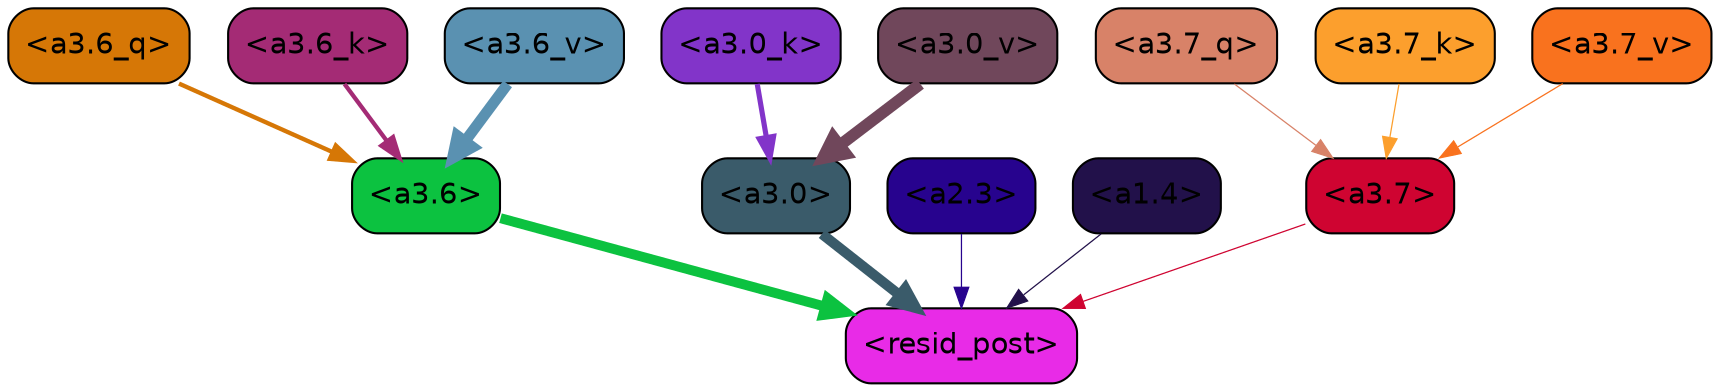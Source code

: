 strict digraph "" {
	graph [bgcolor=transparent,
		layout=dot,
		overlap=false,
		splines=true
	];
	"<a3.7>"	[color=black,
		fillcolor="#cf0431",
		fontname=Helvetica,
		shape=box,
		style="filled, rounded"];
	"<resid_post>"	[color=black,
		fillcolor="#e82be7",
		fontname=Helvetica,
		shape=box,
		style="filled, rounded"];
	"<a3.7>" -> "<resid_post>"	[color="#cf0431",
		penwidth=0.6];
	"<a3.6>"	[color=black,
		fillcolor="#0cc240",
		fontname=Helvetica,
		shape=box,
		style="filled, rounded"];
	"<a3.6>" -> "<resid_post>"	[color="#0cc240",
		penwidth=4.751612067222595];
	"<a3.0>"	[color=black,
		fillcolor="#3a5b6a",
		fontname=Helvetica,
		shape=box,
		style="filled, rounded"];
	"<a3.0>" -> "<resid_post>"	[color="#3a5b6a",
		penwidth=4.884142994880676];
	"<a2.3>"	[color=black,
		fillcolor="#27038e",
		fontname=Helvetica,
		shape=box,
		style="filled, rounded"];
	"<a2.3>" -> "<resid_post>"	[color="#27038e",
		penwidth=0.6];
	"<a1.4>"	[color=black,
		fillcolor="#22114a",
		fontname=Helvetica,
		shape=box,
		style="filled, rounded"];
	"<a1.4>" -> "<resid_post>"	[color="#22114a",
		penwidth=0.6];
	"<a3.7_q>"	[color=black,
		fillcolor="#d88268",
		fontname=Helvetica,
		shape=box,
		style="filled, rounded"];
	"<a3.7_q>" -> "<a3.7>"	[color="#d88268",
		penwidth=0.6];
	"<a3.6_q>"	[color=black,
		fillcolor="#d67706",
		fontname=Helvetica,
		shape=box,
		style="filled, rounded"];
	"<a3.6_q>" -> "<a3.6>"	[color="#d67706",
		penwidth=2.091020345687866];
	"<a3.7_k>"	[color=black,
		fillcolor="#fc9f2d",
		fontname=Helvetica,
		shape=box,
		style="filled, rounded"];
	"<a3.7_k>" -> "<a3.7>"	[color="#fc9f2d",
		penwidth=0.6];
	"<a3.6_k>"	[color=black,
		fillcolor="#a42b75",
		fontname=Helvetica,
		shape=box,
		style="filled, rounded"];
	"<a3.6_k>" -> "<a3.6>"	[color="#a42b75",
		penwidth=2.048597991466522];
	"<a3.0_k>"	[color=black,
		fillcolor="#8234c9",
		fontname=Helvetica,
		shape=box,
		style="filled, rounded"];
	"<a3.0_k>" -> "<a3.0>"	[color="#8234c9",
		penwidth=2.476402521133423];
	"<a3.7_v>"	[color=black,
		fillcolor="#f9721e",
		fontname=Helvetica,
		shape=box,
		style="filled, rounded"];
	"<a3.7_v>" -> "<a3.7>"	[color="#f9721e",
		penwidth=0.6];
	"<a3.6_v>"	[color=black,
		fillcolor="#5a91b1",
		fontname=Helvetica,
		shape=box,
		style="filled, rounded"];
	"<a3.6_v>" -> "<a3.6>"	[color="#5a91b1",
		penwidth=5.2550448179244995];
	"<a3.0_v>"	[color=black,
		fillcolor="#70475b",
		fontname=Helvetica,
		shape=box,
		style="filled, rounded"];
	"<a3.0_v>" -> "<a3.0>"	[color="#70475b",
		penwidth=5.652270674705505];
}
